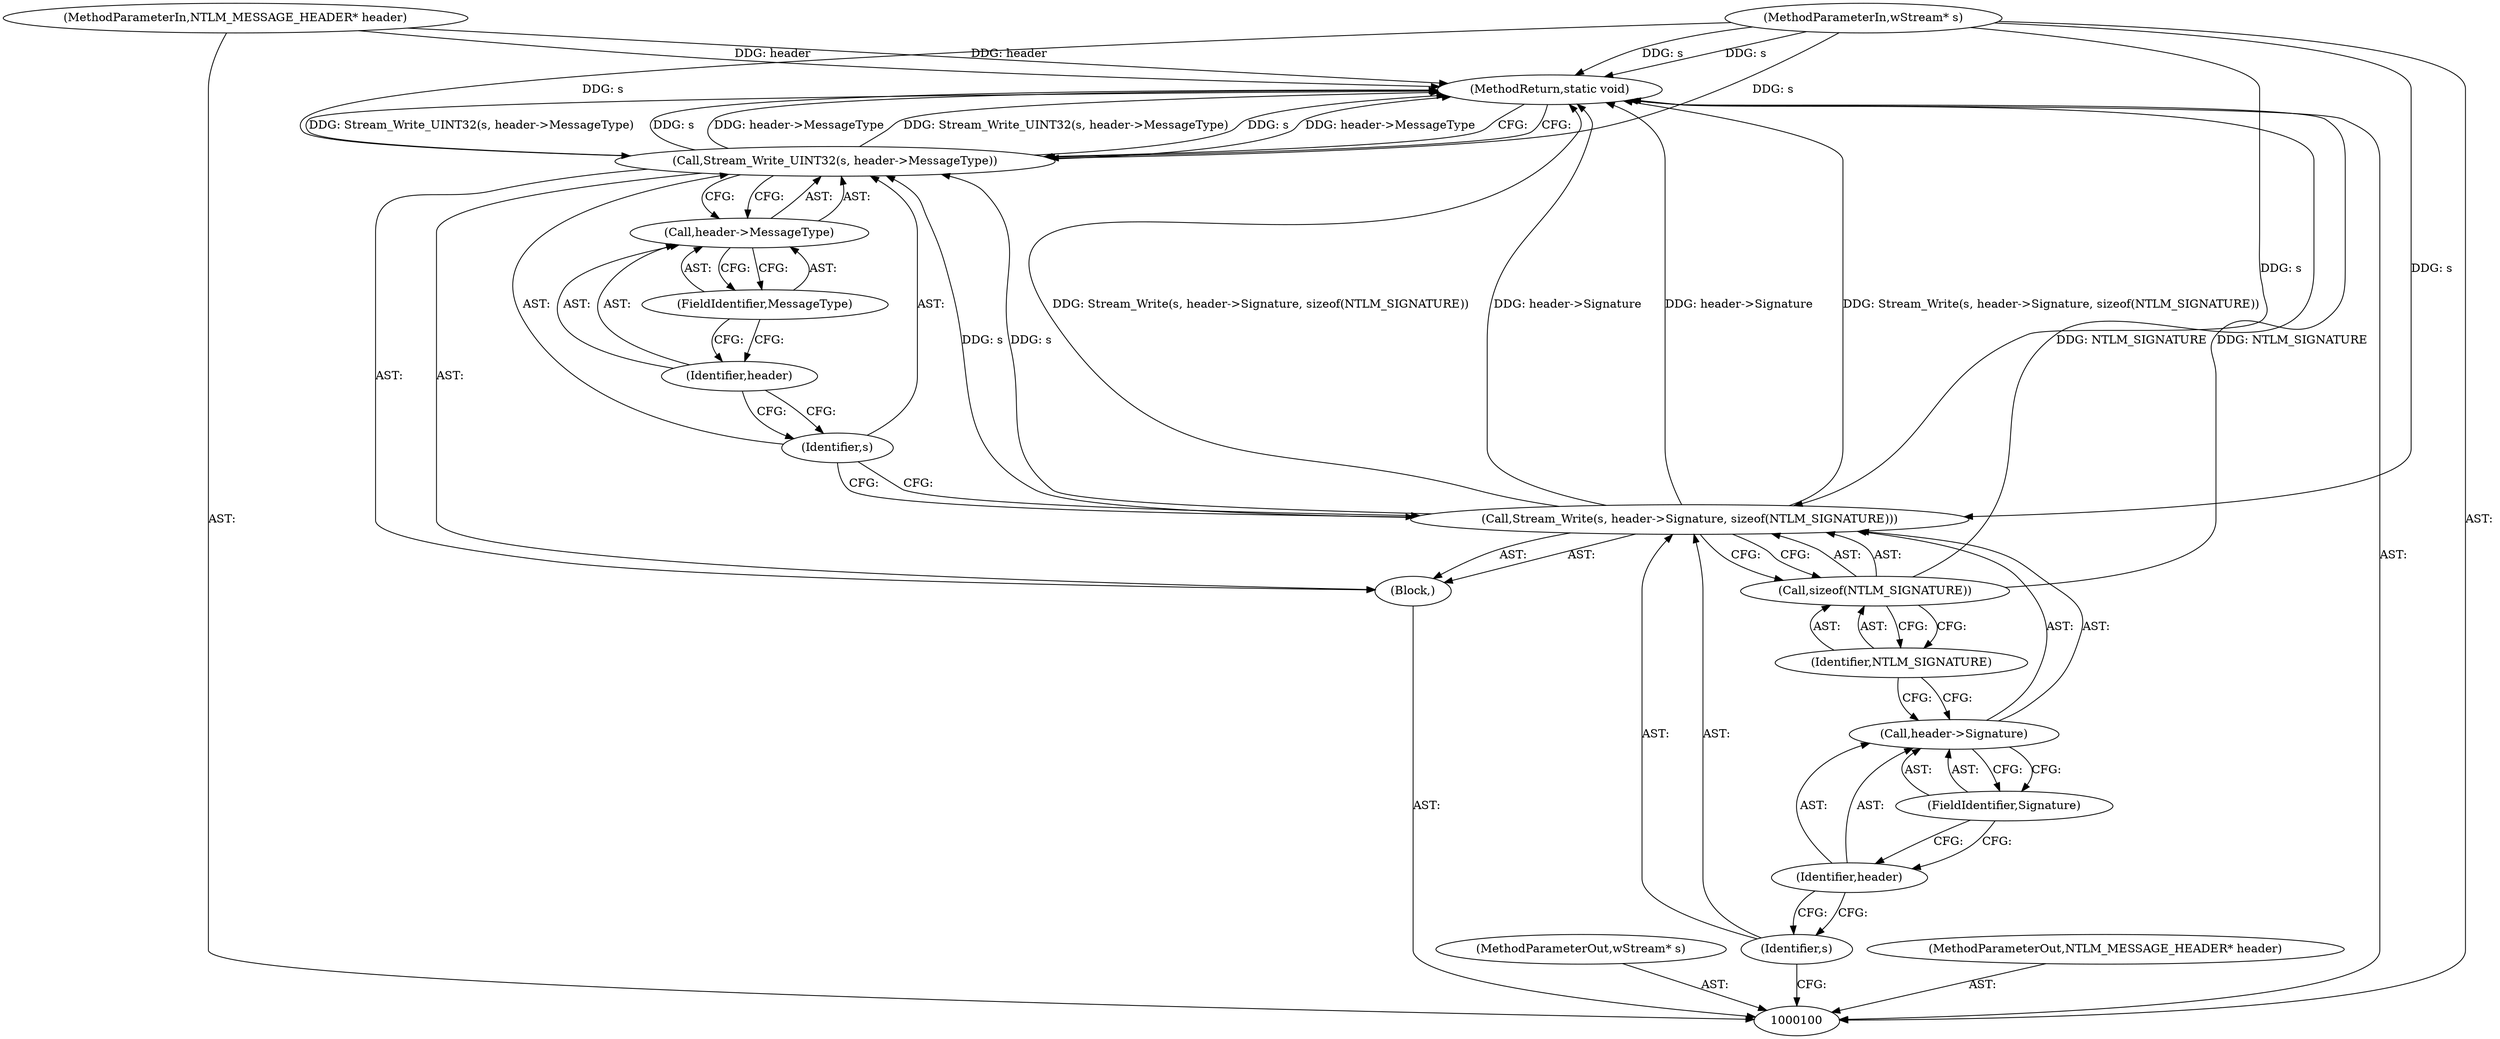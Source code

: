 digraph "0_FreeRDP_2ee663f39dc8dac3d9988e847db19b2d7e3ac8c6_8" {
"1000116" [label="(MethodReturn,static void)"];
"1000101" [label="(MethodParameterIn,wStream* s)"];
"1000143" [label="(MethodParameterOut,wStream* s)"];
"1000102" [label="(MethodParameterIn,NTLM_MESSAGE_HEADER* header)"];
"1000144" [label="(MethodParameterOut,NTLM_MESSAGE_HEADER* header)"];
"1000103" [label="(Block,)"];
"1000105" [label="(Identifier,s)"];
"1000106" [label="(Call,header->Signature)"];
"1000107" [label="(Identifier,header)"];
"1000104" [label="(Call,Stream_Write(s, header->Signature, sizeof(NTLM_SIGNATURE)))"];
"1000108" [label="(FieldIdentifier,Signature)"];
"1000109" [label="(Call,sizeof(NTLM_SIGNATURE))"];
"1000110" [label="(Identifier,NTLM_SIGNATURE)"];
"1000111" [label="(Call,Stream_Write_UINT32(s, header->MessageType))"];
"1000112" [label="(Identifier,s)"];
"1000113" [label="(Call,header->MessageType)"];
"1000114" [label="(Identifier,header)"];
"1000115" [label="(FieldIdentifier,MessageType)"];
"1000116" -> "1000100"  [label="AST: "];
"1000116" -> "1000111"  [label="CFG: "];
"1000104" -> "1000116"  [label="DDG: Stream_Write(s, header->Signature, sizeof(NTLM_SIGNATURE))"];
"1000104" -> "1000116"  [label="DDG: header->Signature"];
"1000111" -> "1000116"  [label="DDG: Stream_Write_UINT32(s, header->MessageType)"];
"1000111" -> "1000116"  [label="DDG: s"];
"1000111" -> "1000116"  [label="DDG: header->MessageType"];
"1000102" -> "1000116"  [label="DDG: header"];
"1000101" -> "1000116"  [label="DDG: s"];
"1000109" -> "1000116"  [label="DDG: NTLM_SIGNATURE"];
"1000101" -> "1000100"  [label="AST: "];
"1000101" -> "1000116"  [label="DDG: s"];
"1000101" -> "1000104"  [label="DDG: s"];
"1000101" -> "1000111"  [label="DDG: s"];
"1000143" -> "1000100"  [label="AST: "];
"1000102" -> "1000100"  [label="AST: "];
"1000102" -> "1000116"  [label="DDG: header"];
"1000144" -> "1000100"  [label="AST: "];
"1000103" -> "1000100"  [label="AST: "];
"1000104" -> "1000103"  [label="AST: "];
"1000111" -> "1000103"  [label="AST: "];
"1000105" -> "1000104"  [label="AST: "];
"1000105" -> "1000100"  [label="CFG: "];
"1000107" -> "1000105"  [label="CFG: "];
"1000106" -> "1000104"  [label="AST: "];
"1000106" -> "1000108"  [label="CFG: "];
"1000107" -> "1000106"  [label="AST: "];
"1000108" -> "1000106"  [label="AST: "];
"1000110" -> "1000106"  [label="CFG: "];
"1000107" -> "1000106"  [label="AST: "];
"1000107" -> "1000105"  [label="CFG: "];
"1000108" -> "1000107"  [label="CFG: "];
"1000104" -> "1000103"  [label="AST: "];
"1000104" -> "1000109"  [label="CFG: "];
"1000105" -> "1000104"  [label="AST: "];
"1000106" -> "1000104"  [label="AST: "];
"1000109" -> "1000104"  [label="AST: "];
"1000112" -> "1000104"  [label="CFG: "];
"1000104" -> "1000116"  [label="DDG: Stream_Write(s, header->Signature, sizeof(NTLM_SIGNATURE))"];
"1000104" -> "1000116"  [label="DDG: header->Signature"];
"1000101" -> "1000104"  [label="DDG: s"];
"1000104" -> "1000111"  [label="DDG: s"];
"1000108" -> "1000106"  [label="AST: "];
"1000108" -> "1000107"  [label="CFG: "];
"1000106" -> "1000108"  [label="CFG: "];
"1000109" -> "1000104"  [label="AST: "];
"1000109" -> "1000110"  [label="CFG: "];
"1000110" -> "1000109"  [label="AST: "];
"1000104" -> "1000109"  [label="CFG: "];
"1000109" -> "1000116"  [label="DDG: NTLM_SIGNATURE"];
"1000110" -> "1000109"  [label="AST: "];
"1000110" -> "1000106"  [label="CFG: "];
"1000109" -> "1000110"  [label="CFG: "];
"1000111" -> "1000103"  [label="AST: "];
"1000111" -> "1000113"  [label="CFG: "];
"1000112" -> "1000111"  [label="AST: "];
"1000113" -> "1000111"  [label="AST: "];
"1000116" -> "1000111"  [label="CFG: "];
"1000111" -> "1000116"  [label="DDG: Stream_Write_UINT32(s, header->MessageType)"];
"1000111" -> "1000116"  [label="DDG: s"];
"1000111" -> "1000116"  [label="DDG: header->MessageType"];
"1000104" -> "1000111"  [label="DDG: s"];
"1000101" -> "1000111"  [label="DDG: s"];
"1000112" -> "1000111"  [label="AST: "];
"1000112" -> "1000104"  [label="CFG: "];
"1000114" -> "1000112"  [label="CFG: "];
"1000113" -> "1000111"  [label="AST: "];
"1000113" -> "1000115"  [label="CFG: "];
"1000114" -> "1000113"  [label="AST: "];
"1000115" -> "1000113"  [label="AST: "];
"1000111" -> "1000113"  [label="CFG: "];
"1000114" -> "1000113"  [label="AST: "];
"1000114" -> "1000112"  [label="CFG: "];
"1000115" -> "1000114"  [label="CFG: "];
"1000115" -> "1000113"  [label="AST: "];
"1000115" -> "1000114"  [label="CFG: "];
"1000113" -> "1000115"  [label="CFG: "];
}
